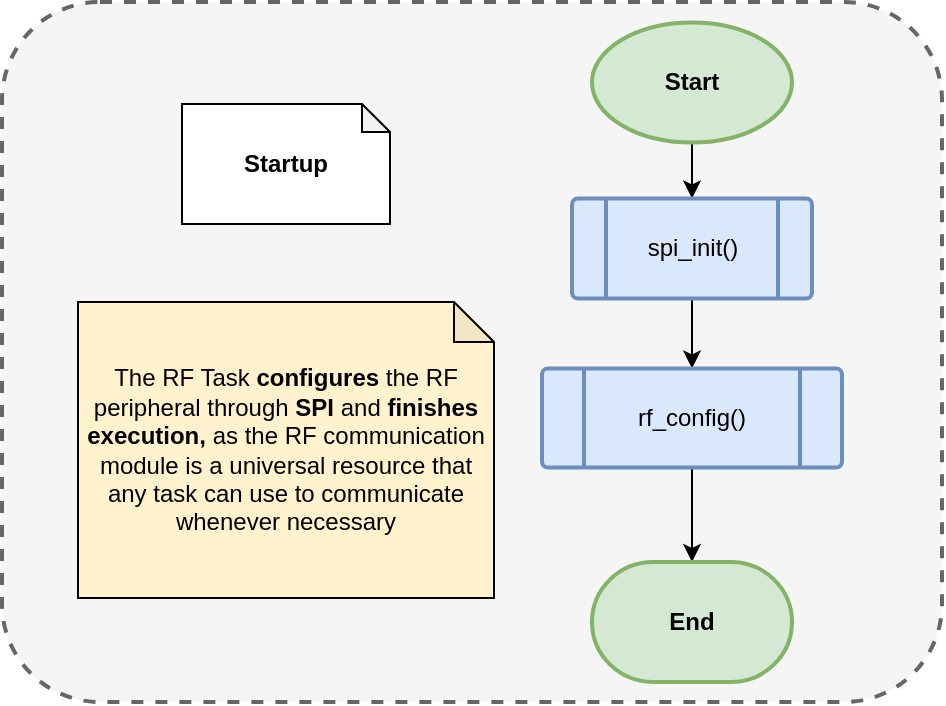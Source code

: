 <mxfile version="12.3.2" type="device" pages="1"><diagram id="Gmn87rkZ1sbhD14VG3U4" name="Page-1"><mxGraphModel dx="1038" dy="616" grid="1" gridSize="10" guides="1" tooltips="1" connect="1" arrows="1" fold="1" page="1" pageScale="1" pageWidth="1169" pageHeight="827" math="0" shadow="0"><root><mxCell id="0"/><mxCell id="1" parent="0"/><mxCell id="xh7Bf7NDXieQLdL-8lAZ-64" value="" style="rounded=1;whiteSpace=wrap;html=1;dashed=1;fillColor=#f5f5f5;strokeColor=#666666;arcSize=14;strokeWidth=2;fontColor=#333333;" parent="1" vertex="1"><mxGeometry x="270" y="237" width="470" height="350" as="geometry"/></mxCell><mxCell id="xh7Bf7NDXieQLdL-8lAZ-65" value="Startup&lt;span style=&quot;color: rgba(0 , 0 , 0 , 0) ; font-family: monospace ; font-size: 0px ; white-space: nowrap&quot;&gt;%3CmxGraphModel%3E%3Croot%3E%3CmxCell%20id%3D%220%22%2F%3E%3CmxCell%20id%3D%221%22%20parent%3D%220%22%2F%3E%3CmxCell%20id%3D%222%22%20value%3D%22Gyroscope%20and%20Accelerometer%20Module%20(MPU-6050)%26lt%3Bbr%20style%3D%26quot%3Bwhite-space%3A%20normal%26quot%3B%26gt%3B%26lt%3Bspan%20style%3D%26quot%3Bwhite-space%3A%20normal%26quot%3B%26gt%3Balways%20operates%20as%20a%20Slave%26amp%3Bnbsp%3B%26lt%3B%2Fspan%26gt%3B%22%20style%3D%22shape%3Dnote%3BwhiteSpace%3Dwrap%3Bhtml%3D1%3BbackgroundOutline%3D1%3BdarkOpacity%3D0.05%3Bsize%3D20%3BfillColor%3D%23fff2cc%3BstrokeColor%3D%23000000%3B%22%20vertex%3D%221%22%20parent%3D%221%22%3E%3CmxGeometry%20x%3D%22284%22%20y%3D%22540%22%20width%3D%22141%22%20height%3D%2290%22%20as%3D%22geometry%22%2F%3E%3C%2FmxCell%3E%3C%2Froot%3E%3C%2FmxGraphModel%3E&lt;/span&gt;" style="shape=note;whiteSpace=wrap;html=1;backgroundOutline=1;darkOpacity=0.05;size=14;fontStyle=1;" parent="1" vertex="1"><mxGeometry x="360" y="288" width="104" height="60" as="geometry"/></mxCell><mxCell id="xh7Bf7NDXieQLdL-8lAZ-58" style="edgeStyle=orthogonalEdgeStyle;rounded=0;orthogonalLoop=1;jettySize=auto;html=1;exitX=0.5;exitY=1;exitDx=0;exitDy=0;exitPerimeter=0;entryX=0.5;entryY=0;entryDx=0;entryDy=0;" parent="1" source="xh7Bf7NDXieQLdL-8lAZ-48" target="xh7Bf7NDXieQLdL-8lAZ-50" edge="1"><mxGeometry relative="1" as="geometry"/></mxCell><mxCell id="xh7Bf7NDXieQLdL-8lAZ-48" value="Start" style="strokeWidth=2;html=1;shape=mxgraph.flowchart.start_1;whiteSpace=wrap;fillColor=#d5e8d4;strokeColor=#82b366;fontStyle=1" parent="1" vertex="1"><mxGeometry x="565" y="247.25" width="100" height="60" as="geometry"/></mxCell><mxCell id="xh7Bf7NDXieQLdL-8lAZ-59" style="edgeStyle=orthogonalEdgeStyle;rounded=0;orthogonalLoop=1;jettySize=auto;html=1;exitX=0.5;exitY=1;exitDx=0;exitDy=0;entryX=0.5;entryY=0;entryDx=0;entryDy=0;" parent="1" source="xh7Bf7NDXieQLdL-8lAZ-50" target="xh7Bf7NDXieQLdL-8lAZ-51" edge="1"><mxGeometry relative="1" as="geometry"/></mxCell><mxCell id="xh7Bf7NDXieQLdL-8lAZ-50" value="spi_init()" style="verticalLabelPosition=middle;verticalAlign=middle;html=1;shape=process;whiteSpace=wrap;rounded=1;size=0.14;arcSize=6;spacing=2;align=center;labelPosition=center;fillColor=#dae8fc;strokeColor=#6c8ebf;strokeWidth=2;" parent="1" vertex="1"><mxGeometry x="555" y="335.25" width="120" height="50" as="geometry"/></mxCell><mxCell id="xh7Bf7NDXieQLdL-8lAZ-63" style="edgeStyle=orthogonalEdgeStyle;rounded=0;orthogonalLoop=1;jettySize=auto;html=1;exitX=0.5;exitY=1;exitDx=0;exitDy=0;entryX=0.5;entryY=0;entryDx=0;entryDy=0;entryPerimeter=0;" parent="1" source="xh7Bf7NDXieQLdL-8lAZ-51" target="xh7Bf7NDXieQLdL-8lAZ-62" edge="1"><mxGeometry relative="1" as="geometry"/></mxCell><mxCell id="xh7Bf7NDXieQLdL-8lAZ-51" value="rf_config()" style="verticalLabelPosition=middle;verticalAlign=middle;html=1;shape=process;whiteSpace=wrap;rounded=1;size=0.14;arcSize=6;spacing=2;align=center;labelPosition=center;fillColor=#dae8fc;strokeColor=#6c8ebf;strokeWidth=2;" parent="1" vertex="1"><mxGeometry x="540" y="420.25" width="150" height="49.5" as="geometry"/></mxCell><mxCell id="xh7Bf7NDXieQLdL-8lAZ-62" value="&lt;b&gt;End&lt;/b&gt;" style="strokeWidth=2;html=1;shape=mxgraph.flowchart.terminator;whiteSpace=wrap;fillColor=#d5e8d4;strokeColor=#82b366;" parent="1" vertex="1"><mxGeometry x="565" y="517" width="100" height="60" as="geometry"/></mxCell><mxCell id="xh7Bf7NDXieQLdL-8lAZ-66" value="The RF Task &lt;b&gt;configures &lt;/b&gt;the RF peripheral through &lt;b&gt;SPI &lt;/b&gt;and &lt;b&gt;finishes execution,&amp;nbsp;&lt;/b&gt;as&amp;nbsp;the RF communication module is a universal resource that any task can use to communicate whenever necessary" style="shape=note;html=1;backgroundOutline=1;darkOpacity=0.05;size=20;fillColor=#fff2cc;strokeColor=#000000;whiteSpace=wrap;" parent="1" vertex="1"><mxGeometry x="308" y="387" width="208" height="148" as="geometry"/></mxCell></root></mxGraphModel></diagram></mxfile>